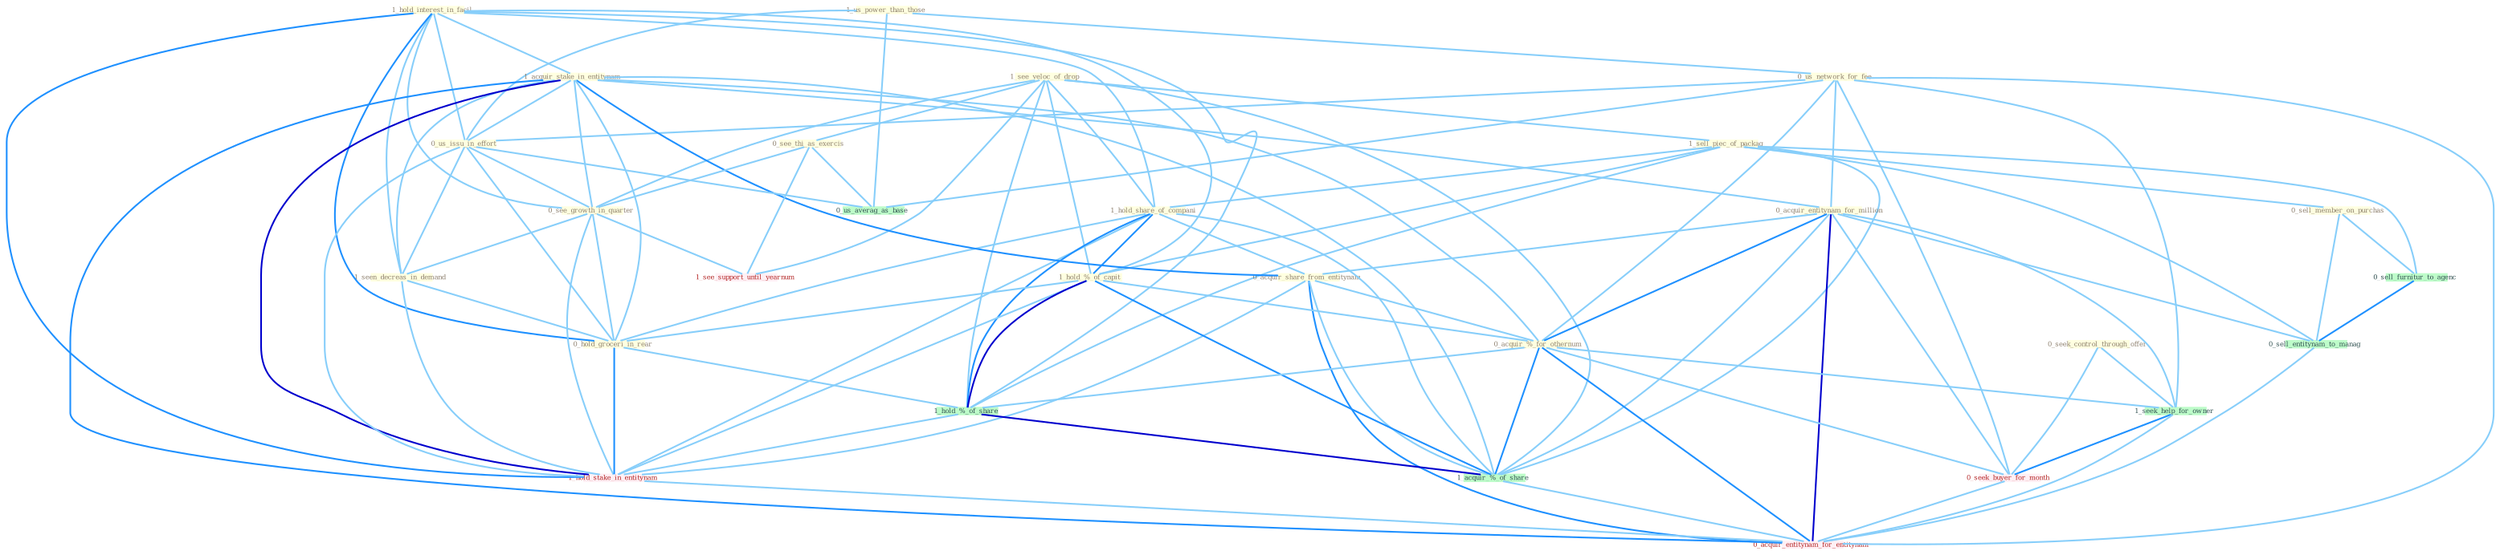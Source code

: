 Graph G{ 
    node
    [shape=polygon,style=filled,width=.5,height=.06,color="#BDFCC9",fixedsize=true,fontsize=4,
    fontcolor="#2f4f4f"];
    {node
    [color="#ffffe0", fontcolor="#8b7d6b"] "1_see_veloc_of_drop " "1_sell_piec_of_packag " "1_us_power_than_those " "1_hold_interest_in_facil " "0_us_network_for_fee " "1_hold_share_of_compani " "0_seek_control_through_offer " "1_acquir_stake_in_entitynam " "0_sell_member_on_purchas " "0_acquir_entitynam_for_million " "0_acquir_share_from_entitynam " "1_hold_%_of_capit " "0_see_thi_as_exercis " "0_us_issu_in_effort " "0_acquir_%_for_othernum " "0_see_growth_in_quarter " "1_seen_decreas_in_demand " "0_hold_groceri_in_rear "}
{node [color="#fff0f5", fontcolor="#b22222"] "1_hold_stake_in_entitynam " "0_seek_buyer_for_month " "1_see_support_until_yearnum " "0_acquir_entitynam_for_entitynam "}
edge [color="#B0E2FF"];

	"1_see_veloc_of_drop " -- "1_sell_piec_of_packag " [w="1", color="#87cefa" ];
	"1_see_veloc_of_drop " -- "1_hold_share_of_compani " [w="1", color="#87cefa" ];
	"1_see_veloc_of_drop " -- "1_hold_%_of_capit " [w="1", color="#87cefa" ];
	"1_see_veloc_of_drop " -- "0_see_thi_as_exercis " [w="1", color="#87cefa" ];
	"1_see_veloc_of_drop " -- "0_see_growth_in_quarter " [w="1", color="#87cefa" ];
	"1_see_veloc_of_drop " -- "1_hold_%_of_share " [w="1", color="#87cefa" ];
	"1_see_veloc_of_drop " -- "1_acquir_%_of_share " [w="1", color="#87cefa" ];
	"1_see_veloc_of_drop " -- "1_see_support_until_yearnum " [w="1", color="#87cefa" ];
	"1_sell_piec_of_packag " -- "1_hold_share_of_compani " [w="1", color="#87cefa" ];
	"1_sell_piec_of_packag " -- "0_sell_member_on_purchas " [w="1", color="#87cefa" ];
	"1_sell_piec_of_packag " -- "1_hold_%_of_capit " [w="1", color="#87cefa" ];
	"1_sell_piec_of_packag " -- "1_hold_%_of_share " [w="1", color="#87cefa" ];
	"1_sell_piec_of_packag " -- "1_acquir_%_of_share " [w="1", color="#87cefa" ];
	"1_sell_piec_of_packag " -- "0_sell_furnitur_to_agenc " [w="1", color="#87cefa" ];
	"1_sell_piec_of_packag " -- "0_sell_entitynam_to_manag " [w="1", color="#87cefa" ];
	"1_us_power_than_those " -- "0_us_network_for_fee " [w="1", color="#87cefa" ];
	"1_us_power_than_those " -- "0_us_issu_in_effort " [w="1", color="#87cefa" ];
	"1_us_power_than_those " -- "0_us_averag_as_base " [w="1", color="#87cefa" ];
	"1_hold_interest_in_facil " -- "1_hold_share_of_compani " [w="1", color="#87cefa" ];
	"1_hold_interest_in_facil " -- "1_acquir_stake_in_entitynam " [w="1", color="#87cefa" ];
	"1_hold_interest_in_facil " -- "1_hold_%_of_capit " [w="1", color="#87cefa" ];
	"1_hold_interest_in_facil " -- "0_us_issu_in_effort " [w="1", color="#87cefa" ];
	"1_hold_interest_in_facil " -- "0_see_growth_in_quarter " [w="1", color="#87cefa" ];
	"1_hold_interest_in_facil " -- "1_seen_decreas_in_demand " [w="1", color="#87cefa" ];
	"1_hold_interest_in_facil " -- "0_hold_groceri_in_rear " [w="2", color="#1e90ff" , len=0.8];
	"1_hold_interest_in_facil " -- "1_hold_%_of_share " [w="1", color="#87cefa" ];
	"1_hold_interest_in_facil " -- "1_hold_stake_in_entitynam " [w="2", color="#1e90ff" , len=0.8];
	"0_us_network_for_fee " -- "0_acquir_entitynam_for_million " [w="1", color="#87cefa" ];
	"0_us_network_for_fee " -- "0_us_issu_in_effort " [w="1", color="#87cefa" ];
	"0_us_network_for_fee " -- "0_acquir_%_for_othernum " [w="1", color="#87cefa" ];
	"0_us_network_for_fee " -- "1_seek_help_for_owner " [w="1", color="#87cefa" ];
	"0_us_network_for_fee " -- "0_seek_buyer_for_month " [w="1", color="#87cefa" ];
	"0_us_network_for_fee " -- "0_us_averag_as_base " [w="1", color="#87cefa" ];
	"0_us_network_for_fee " -- "0_acquir_entitynam_for_entitynam " [w="1", color="#87cefa" ];
	"1_hold_share_of_compani " -- "0_acquir_share_from_entitynam " [w="1", color="#87cefa" ];
	"1_hold_share_of_compani " -- "1_hold_%_of_capit " [w="2", color="#1e90ff" , len=0.8];
	"1_hold_share_of_compani " -- "0_hold_groceri_in_rear " [w="1", color="#87cefa" ];
	"1_hold_share_of_compani " -- "1_hold_%_of_share " [w="2", color="#1e90ff" , len=0.8];
	"1_hold_share_of_compani " -- "1_hold_stake_in_entitynam " [w="1", color="#87cefa" ];
	"1_hold_share_of_compani " -- "1_acquir_%_of_share " [w="1", color="#87cefa" ];
	"0_seek_control_through_offer " -- "1_seek_help_for_owner " [w="1", color="#87cefa" ];
	"0_seek_control_through_offer " -- "0_seek_buyer_for_month " [w="1", color="#87cefa" ];
	"1_acquir_stake_in_entitynam " -- "0_acquir_entitynam_for_million " [w="1", color="#87cefa" ];
	"1_acquir_stake_in_entitynam " -- "0_acquir_share_from_entitynam " [w="2", color="#1e90ff" , len=0.8];
	"1_acquir_stake_in_entitynam " -- "0_us_issu_in_effort " [w="1", color="#87cefa" ];
	"1_acquir_stake_in_entitynam " -- "0_acquir_%_for_othernum " [w="1", color="#87cefa" ];
	"1_acquir_stake_in_entitynam " -- "0_see_growth_in_quarter " [w="1", color="#87cefa" ];
	"1_acquir_stake_in_entitynam " -- "1_seen_decreas_in_demand " [w="1", color="#87cefa" ];
	"1_acquir_stake_in_entitynam " -- "0_hold_groceri_in_rear " [w="1", color="#87cefa" ];
	"1_acquir_stake_in_entitynam " -- "1_hold_stake_in_entitynam " [w="3", color="#0000cd" , len=0.6];
	"1_acquir_stake_in_entitynam " -- "1_acquir_%_of_share " [w="1", color="#87cefa" ];
	"1_acquir_stake_in_entitynam " -- "0_acquir_entitynam_for_entitynam " [w="2", color="#1e90ff" , len=0.8];
	"0_sell_member_on_purchas " -- "0_sell_furnitur_to_agenc " [w="1", color="#87cefa" ];
	"0_sell_member_on_purchas " -- "0_sell_entitynam_to_manag " [w="1", color="#87cefa" ];
	"0_acquir_entitynam_for_million " -- "0_acquir_share_from_entitynam " [w="1", color="#87cefa" ];
	"0_acquir_entitynam_for_million " -- "0_acquir_%_for_othernum " [w="2", color="#1e90ff" , len=0.8];
	"0_acquir_entitynam_for_million " -- "1_seek_help_for_owner " [w="1", color="#87cefa" ];
	"0_acquir_entitynam_for_million " -- "0_seek_buyer_for_month " [w="1", color="#87cefa" ];
	"0_acquir_entitynam_for_million " -- "1_acquir_%_of_share " [w="1", color="#87cefa" ];
	"0_acquir_entitynam_for_million " -- "0_sell_entitynam_to_manag " [w="1", color="#87cefa" ];
	"0_acquir_entitynam_for_million " -- "0_acquir_entitynam_for_entitynam " [w="3", color="#0000cd" , len=0.6];
	"0_acquir_share_from_entitynam " -- "0_acquir_%_for_othernum " [w="1", color="#87cefa" ];
	"0_acquir_share_from_entitynam " -- "1_hold_stake_in_entitynam " [w="1", color="#87cefa" ];
	"0_acquir_share_from_entitynam " -- "1_acquir_%_of_share " [w="1", color="#87cefa" ];
	"0_acquir_share_from_entitynam " -- "0_acquir_entitynam_for_entitynam " [w="2", color="#1e90ff" , len=0.8];
	"1_hold_%_of_capit " -- "0_acquir_%_for_othernum " [w="1", color="#87cefa" ];
	"1_hold_%_of_capit " -- "0_hold_groceri_in_rear " [w="1", color="#87cefa" ];
	"1_hold_%_of_capit " -- "1_hold_%_of_share " [w="3", color="#0000cd" , len=0.6];
	"1_hold_%_of_capit " -- "1_hold_stake_in_entitynam " [w="1", color="#87cefa" ];
	"1_hold_%_of_capit " -- "1_acquir_%_of_share " [w="2", color="#1e90ff" , len=0.8];
	"0_see_thi_as_exercis " -- "0_see_growth_in_quarter " [w="1", color="#87cefa" ];
	"0_see_thi_as_exercis " -- "1_see_support_until_yearnum " [w="1", color="#87cefa" ];
	"0_see_thi_as_exercis " -- "0_us_averag_as_base " [w="1", color="#87cefa" ];
	"0_us_issu_in_effort " -- "0_see_growth_in_quarter " [w="1", color="#87cefa" ];
	"0_us_issu_in_effort " -- "1_seen_decreas_in_demand " [w="1", color="#87cefa" ];
	"0_us_issu_in_effort " -- "0_hold_groceri_in_rear " [w="1", color="#87cefa" ];
	"0_us_issu_in_effort " -- "1_hold_stake_in_entitynam " [w="1", color="#87cefa" ];
	"0_us_issu_in_effort " -- "0_us_averag_as_base " [w="1", color="#87cefa" ];
	"0_acquir_%_for_othernum " -- "1_hold_%_of_share " [w="1", color="#87cefa" ];
	"0_acquir_%_for_othernum " -- "1_seek_help_for_owner " [w="1", color="#87cefa" ];
	"0_acquir_%_for_othernum " -- "0_seek_buyer_for_month " [w="1", color="#87cefa" ];
	"0_acquir_%_for_othernum " -- "1_acquir_%_of_share " [w="2", color="#1e90ff" , len=0.8];
	"0_acquir_%_for_othernum " -- "0_acquir_entitynam_for_entitynam " [w="2", color="#1e90ff" , len=0.8];
	"0_see_growth_in_quarter " -- "1_seen_decreas_in_demand " [w="1", color="#87cefa" ];
	"0_see_growth_in_quarter " -- "0_hold_groceri_in_rear " [w="1", color="#87cefa" ];
	"0_see_growth_in_quarter " -- "1_hold_stake_in_entitynam " [w="1", color="#87cefa" ];
	"0_see_growth_in_quarter " -- "1_see_support_until_yearnum " [w="1", color="#87cefa" ];
	"1_seen_decreas_in_demand " -- "0_hold_groceri_in_rear " [w="1", color="#87cefa" ];
	"1_seen_decreas_in_demand " -- "1_hold_stake_in_entitynam " [w="1", color="#87cefa" ];
	"0_hold_groceri_in_rear " -- "1_hold_%_of_share " [w="1", color="#87cefa" ];
	"0_hold_groceri_in_rear " -- "1_hold_stake_in_entitynam " [w="2", color="#1e90ff" , len=0.8];
	"1_hold_%_of_share " -- "1_hold_stake_in_entitynam " [w="1", color="#87cefa" ];
	"1_hold_%_of_share " -- "1_acquir_%_of_share " [w="3", color="#0000cd" , len=0.6];
	"1_hold_stake_in_entitynam " -- "0_acquir_entitynam_for_entitynam " [w="1", color="#87cefa" ];
	"1_seek_help_for_owner " -- "0_seek_buyer_for_month " [w="2", color="#1e90ff" , len=0.8];
	"1_seek_help_for_owner " -- "0_acquir_entitynam_for_entitynam " [w="1", color="#87cefa" ];
	"0_seek_buyer_for_month " -- "0_acquir_entitynam_for_entitynam " [w="1", color="#87cefa" ];
	"1_acquir_%_of_share " -- "0_acquir_entitynam_for_entitynam " [w="1", color="#87cefa" ];
	"0_sell_furnitur_to_agenc " -- "0_sell_entitynam_to_manag " [w="2", color="#1e90ff" , len=0.8];
	"0_sell_entitynam_to_manag " -- "0_acquir_entitynam_for_entitynam " [w="1", color="#87cefa" ];
}